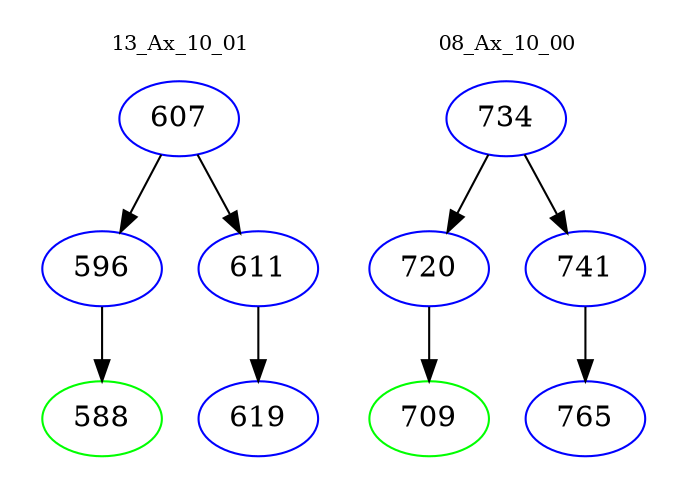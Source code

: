 digraph{
subgraph cluster_0 {
color = white
label = "13_Ax_10_01";
fontsize=10;
T0_607 [label="607", color="blue"]
T0_607 -> T0_596 [color="black"]
T0_596 [label="596", color="blue"]
T0_596 -> T0_588 [color="black"]
T0_588 [label="588", color="green"]
T0_607 -> T0_611 [color="black"]
T0_611 [label="611", color="blue"]
T0_611 -> T0_619 [color="black"]
T0_619 [label="619", color="blue"]
}
subgraph cluster_1 {
color = white
label = "08_Ax_10_00";
fontsize=10;
T1_734 [label="734", color="blue"]
T1_734 -> T1_720 [color="black"]
T1_720 [label="720", color="blue"]
T1_720 -> T1_709 [color="black"]
T1_709 [label="709", color="green"]
T1_734 -> T1_741 [color="black"]
T1_741 [label="741", color="blue"]
T1_741 -> T1_765 [color="black"]
T1_765 [label="765", color="blue"]
}
}
